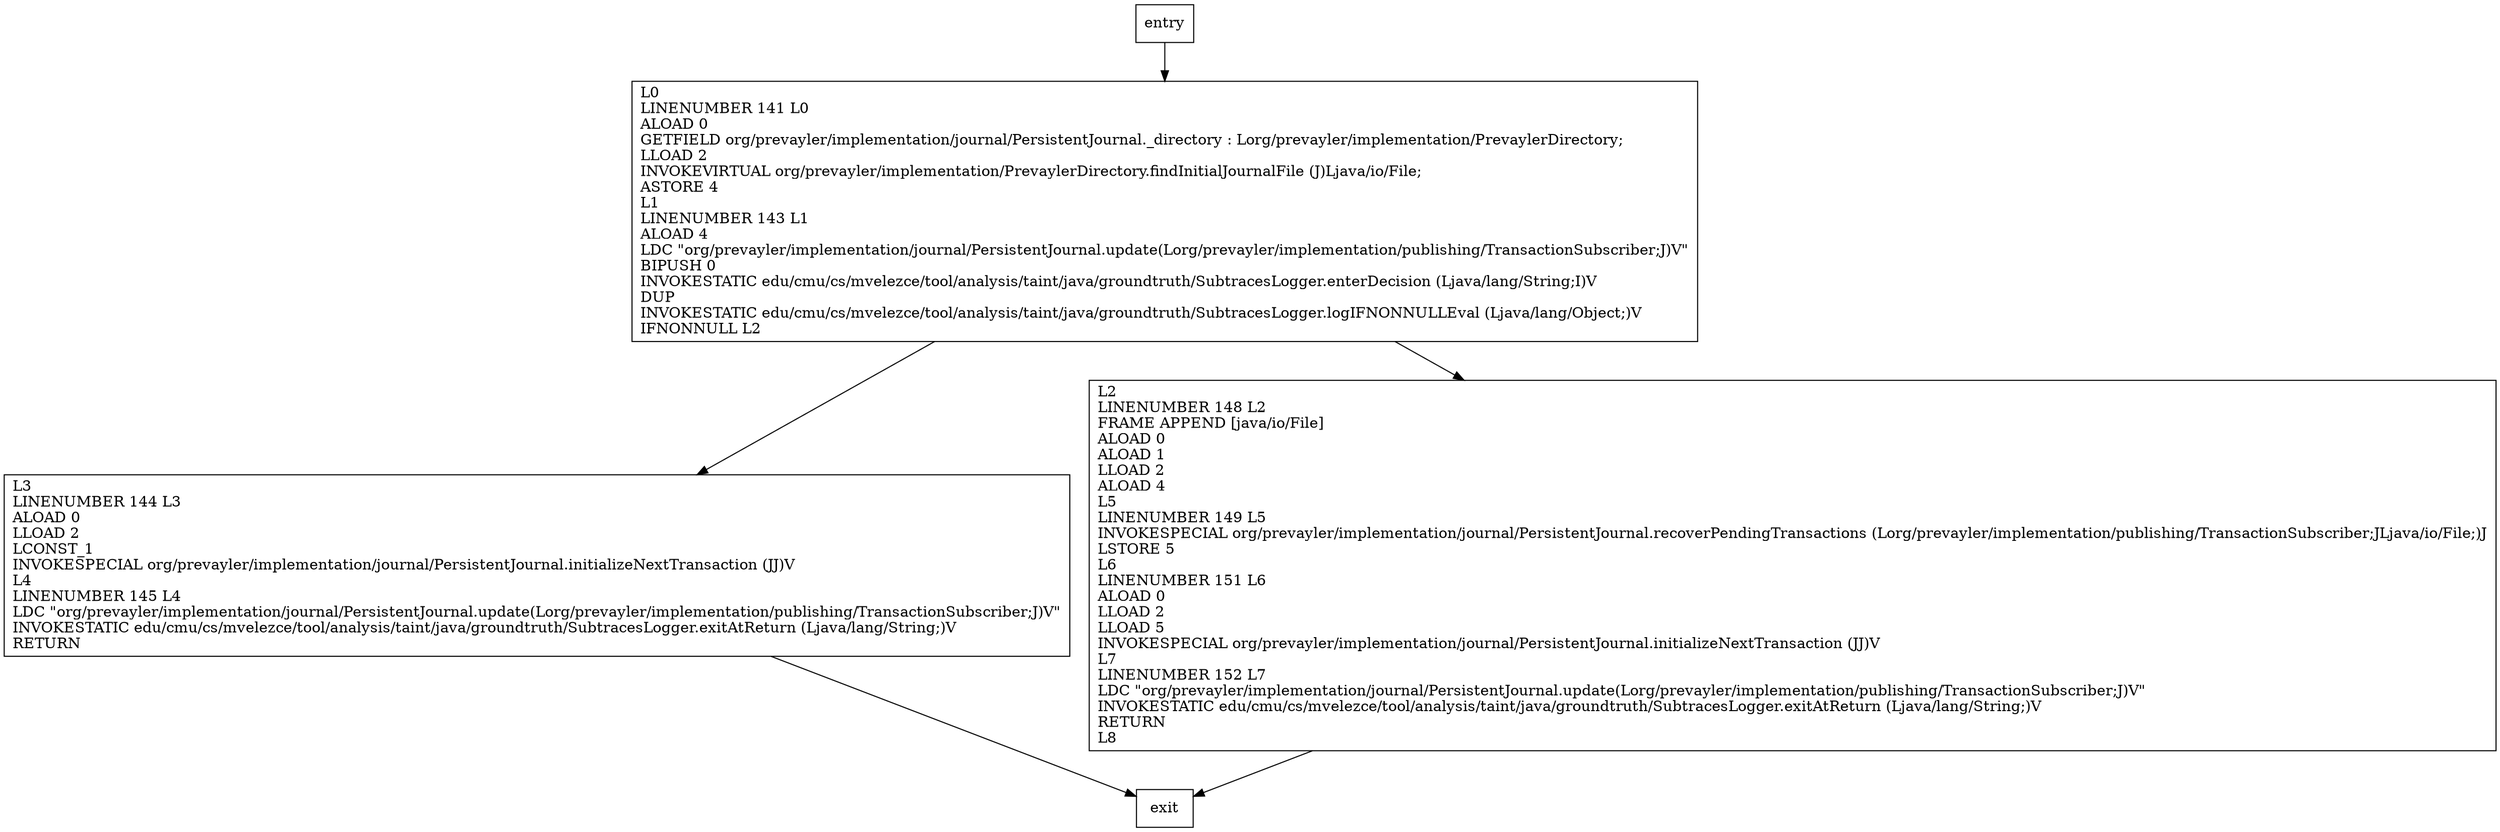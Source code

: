 digraph update {
node [shape=record];
268932426 [label="L0\lLINENUMBER 141 L0\lALOAD 0\lGETFIELD org/prevayler/implementation/journal/PersistentJournal._directory : Lorg/prevayler/implementation/PrevaylerDirectory;\lLLOAD 2\lINVOKEVIRTUAL org/prevayler/implementation/PrevaylerDirectory.findInitialJournalFile (J)Ljava/io/File;\lASTORE 4\lL1\lLINENUMBER 143 L1\lALOAD 4\lLDC \"org/prevayler/implementation/journal/PersistentJournal.update(Lorg/prevayler/implementation/publishing/TransactionSubscriber;J)V\"\lBIPUSH 0\lINVOKESTATIC edu/cmu/cs/mvelezce/tool/analysis/taint/java/groundtruth/SubtracesLogger.enterDecision (Ljava/lang/String;I)V\lDUP\lINVOKESTATIC edu/cmu/cs/mvelezce/tool/analysis/taint/java/groundtruth/SubtracesLogger.logIFNONNULLEval (Ljava/lang/Object;)V\lIFNONNULL L2\l"];
900402163 [label="L3\lLINENUMBER 144 L3\lALOAD 0\lLLOAD 2\lLCONST_1\lINVOKESPECIAL org/prevayler/implementation/journal/PersistentJournal.initializeNextTransaction (JJ)V\lL4\lLINENUMBER 145 L4\lLDC \"org/prevayler/implementation/journal/PersistentJournal.update(Lorg/prevayler/implementation/publishing/TransactionSubscriber;J)V\"\lINVOKESTATIC edu/cmu/cs/mvelezce/tool/analysis/taint/java/groundtruth/SubtracesLogger.exitAtReturn (Ljava/lang/String;)V\lRETURN\l"];
17264833 [label="L2\lLINENUMBER 148 L2\lFRAME APPEND [java/io/File]\lALOAD 0\lALOAD 1\lLLOAD 2\lALOAD 4\lL5\lLINENUMBER 149 L5\lINVOKESPECIAL org/prevayler/implementation/journal/PersistentJournal.recoverPendingTransactions (Lorg/prevayler/implementation/publishing/TransactionSubscriber;JLjava/io/File;)J\lLSTORE 5\lL6\lLINENUMBER 151 L6\lALOAD 0\lLLOAD 2\lLLOAD 5\lINVOKESPECIAL org/prevayler/implementation/journal/PersistentJournal.initializeNextTransaction (JJ)V\lL7\lLINENUMBER 152 L7\lLDC \"org/prevayler/implementation/journal/PersistentJournal.update(Lorg/prevayler/implementation/publishing/TransactionSubscriber;J)V\"\lINVOKESTATIC edu/cmu/cs/mvelezce/tool/analysis/taint/java/groundtruth/SubtracesLogger.exitAtReturn (Ljava/lang/String;)V\lRETURN\lL8\l"];
entry;
exit;
268932426 -> 900402163;
268932426 -> 17264833;
entry -> 268932426;
900402163 -> exit;
17264833 -> exit;
}
